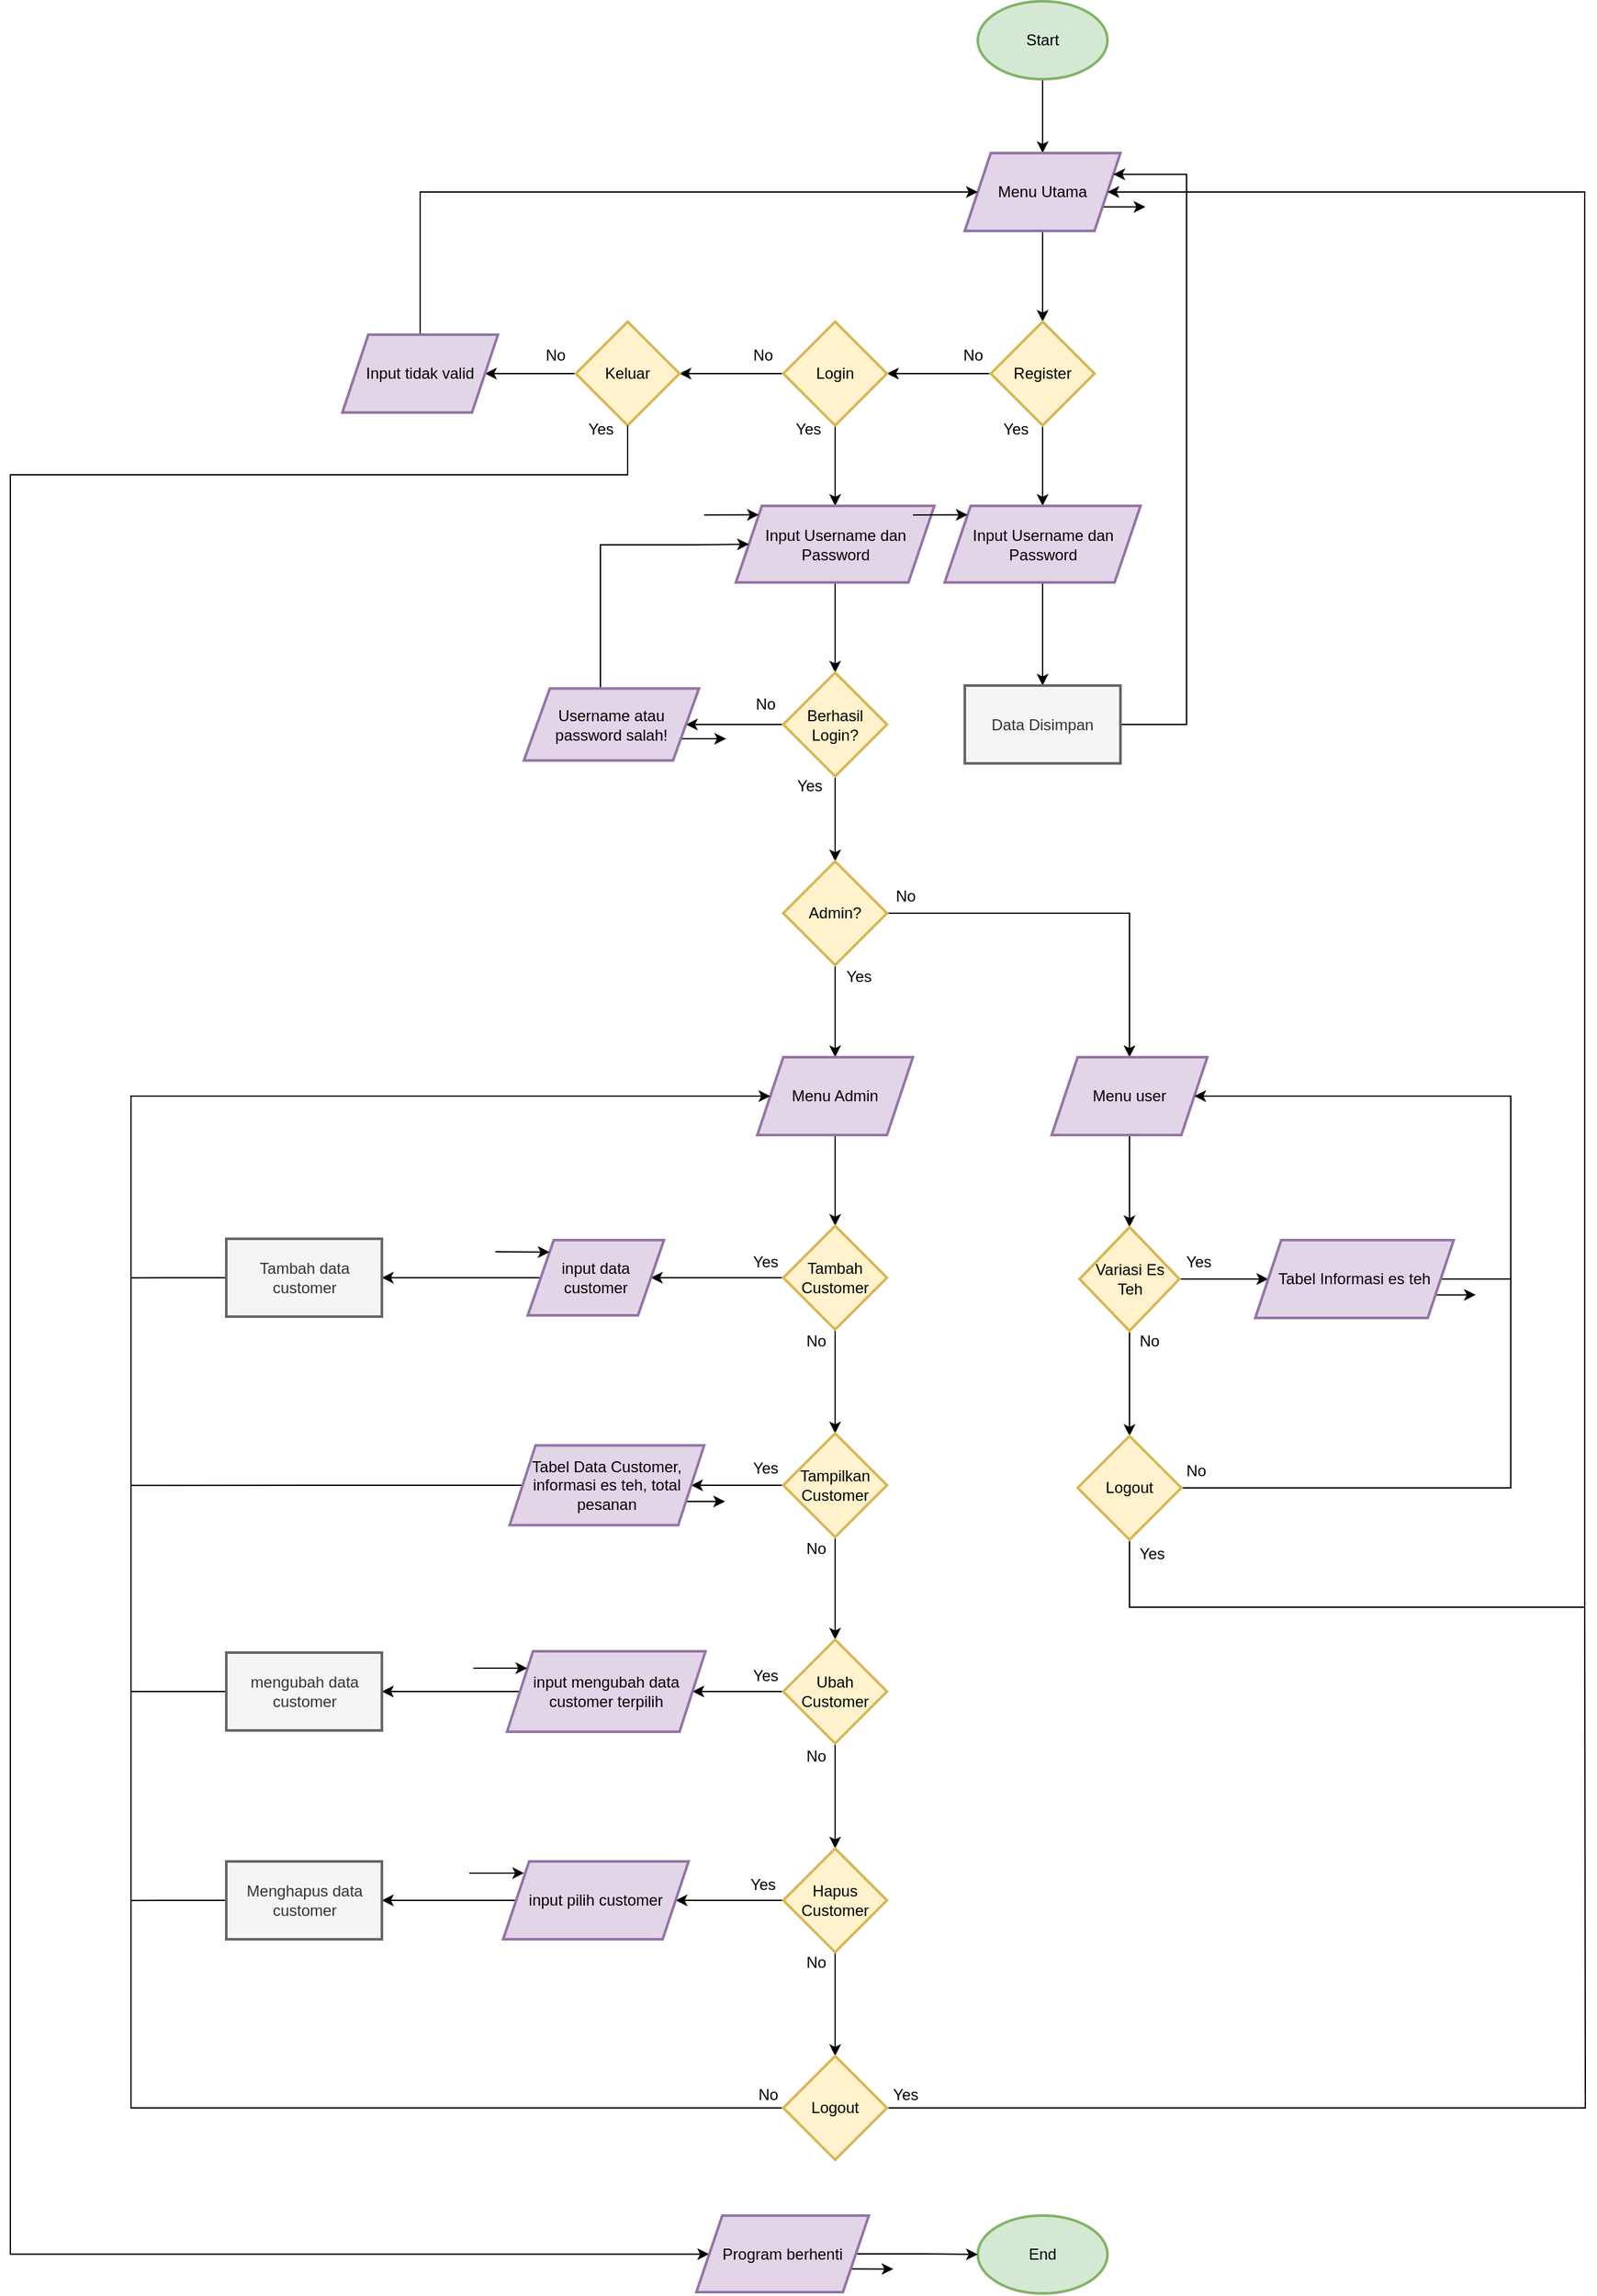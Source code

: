 <mxfile version="24.8.0">
  <diagram name="Page-1" id="psaYRLWhJM1OXI5JUv1E">
    <mxGraphModel dx="2680" dy="2569" grid="0" gridSize="10" guides="1" tooltips="1" connect="1" arrows="1" fold="1" page="0" pageScale="1" pageWidth="1100" pageHeight="850" math="0" shadow="0">
      <root>
        <mxCell id="0" />
        <mxCell id="1" parent="0" />
        <mxCell id="mkvjJBD6ZaT9gyc5c3pc-6" value="" style="edgeStyle=orthogonalEdgeStyle;rounded=0;orthogonalLoop=1;jettySize=auto;html=1;" parent="1" source="mkvjJBD6ZaT9gyc5c3pc-4" target="mkvjJBD6ZaT9gyc5c3pc-5" edge="1">
          <mxGeometry relative="1" as="geometry" />
        </mxCell>
        <mxCell id="mkvjJBD6ZaT9gyc5c3pc-4" value="Start" style="strokeWidth=2;html=1;shape=mxgraph.flowchart.start_1;whiteSpace=wrap;fillColor=#d5e8d4;strokeColor=#82b366;" parent="1" vertex="1">
          <mxGeometry x="-330" y="-1868" width="100" height="60" as="geometry" />
        </mxCell>
        <mxCell id="mkvjJBD6ZaT9gyc5c3pc-8" value="" style="edgeStyle=orthogonalEdgeStyle;rounded=0;orthogonalLoop=1;jettySize=auto;html=1;" parent="1" source="mkvjJBD6ZaT9gyc5c3pc-5" target="mkvjJBD6ZaT9gyc5c3pc-7" edge="1">
          <mxGeometry relative="1" as="geometry" />
        </mxCell>
        <mxCell id="mkvjJBD6ZaT9gyc5c3pc-106" style="edgeStyle=orthogonalEdgeStyle;rounded=0;orthogonalLoop=1;jettySize=auto;html=1;exitX=1;exitY=0.75;exitDx=0;exitDy=0;" parent="1" source="mkvjJBD6ZaT9gyc5c3pc-5" edge="1">
          <mxGeometry relative="1" as="geometry">
            <mxPoint x="-200.652" y="-1709.348" as="targetPoint" />
          </mxGeometry>
        </mxCell>
        <mxCell id="mkvjJBD6ZaT9gyc5c3pc-5" value="Menu Utama" style="shape=parallelogram;perimeter=parallelogramPerimeter;whiteSpace=wrap;html=1;fixedSize=1;strokeWidth=2;fillColor=#e1d5e7;strokeColor=#9673a6;" parent="1" vertex="1">
          <mxGeometry x="-340" y="-1751" width="120" height="60" as="geometry" />
        </mxCell>
        <mxCell id="mkvjJBD6ZaT9gyc5c3pc-10" value="" style="edgeStyle=orthogonalEdgeStyle;rounded=0;orthogonalLoop=1;jettySize=auto;html=1;" parent="1" source="mkvjJBD6ZaT9gyc5c3pc-7" target="mkvjJBD6ZaT9gyc5c3pc-9" edge="1">
          <mxGeometry relative="1" as="geometry" />
        </mxCell>
        <mxCell id="mkvjJBD6ZaT9gyc5c3pc-14" value="" style="edgeStyle=orthogonalEdgeStyle;rounded=0;orthogonalLoop=1;jettySize=auto;html=1;" parent="1" source="mkvjJBD6ZaT9gyc5c3pc-7" target="mkvjJBD6ZaT9gyc5c3pc-13" edge="1">
          <mxGeometry relative="1" as="geometry" />
        </mxCell>
        <mxCell id="mkvjJBD6ZaT9gyc5c3pc-7" value="Register" style="rhombus;whiteSpace=wrap;html=1;strokeWidth=2;fillColor=#fff2cc;strokeColor=#d6b656;" parent="1" vertex="1">
          <mxGeometry x="-320" y="-1621" width="80" height="80" as="geometry" />
        </mxCell>
        <mxCell id="mkvjJBD6ZaT9gyc5c3pc-12" value="" style="edgeStyle=orthogonalEdgeStyle;rounded=0;orthogonalLoop=1;jettySize=auto;html=1;" parent="1" source="mkvjJBD6ZaT9gyc5c3pc-9" target="mkvjJBD6ZaT9gyc5c3pc-11" edge="1">
          <mxGeometry relative="1" as="geometry" />
        </mxCell>
        <mxCell id="mkvjJBD6ZaT9gyc5c3pc-18" value="" style="edgeStyle=orthogonalEdgeStyle;rounded=0;orthogonalLoop=1;jettySize=auto;html=1;" parent="1" source="mkvjJBD6ZaT9gyc5c3pc-9" target="mkvjJBD6ZaT9gyc5c3pc-17" edge="1">
          <mxGeometry relative="1" as="geometry" />
        </mxCell>
        <mxCell id="mkvjJBD6ZaT9gyc5c3pc-9" value="Login" style="rhombus;whiteSpace=wrap;html=1;strokeWidth=2;fillColor=#fff2cc;strokeColor=#d6b656;" parent="1" vertex="1">
          <mxGeometry x="-480" y="-1621" width="80" height="80" as="geometry" />
        </mxCell>
        <mxCell id="mkvjJBD6ZaT9gyc5c3pc-88" value="" style="edgeStyle=orthogonalEdgeStyle;rounded=0;orthogonalLoop=1;jettySize=auto;html=1;" parent="1" source="mkvjJBD6ZaT9gyc5c3pc-11" target="mkvjJBD6ZaT9gyc5c3pc-87" edge="1">
          <mxGeometry relative="1" as="geometry" />
        </mxCell>
        <mxCell id="mkvjJBD6ZaT9gyc5c3pc-11" value="Keluar" style="rhombus;whiteSpace=wrap;html=1;strokeWidth=2;fillColor=#fff2cc;strokeColor=#d6b656;" parent="1" vertex="1">
          <mxGeometry x="-640" y="-1621" width="80" height="80" as="geometry" />
        </mxCell>
        <mxCell id="mkvjJBD6ZaT9gyc5c3pc-16" value="" style="edgeStyle=orthogonalEdgeStyle;rounded=0;orthogonalLoop=1;jettySize=auto;html=1;" parent="1" source="mkvjJBD6ZaT9gyc5c3pc-13" target="mkvjJBD6ZaT9gyc5c3pc-15" edge="1">
          <mxGeometry relative="1" as="geometry" />
        </mxCell>
        <mxCell id="mkvjJBD6ZaT9gyc5c3pc-13" value="Input Username dan Password" style="shape=parallelogram;perimeter=parallelogramPerimeter;whiteSpace=wrap;html=1;fixedSize=1;strokeWidth=2;fillColor=#e1d5e7;strokeColor=#9673a6;" parent="1" vertex="1">
          <mxGeometry x="-355.5" y="-1479" width="151" height="59" as="geometry" />
        </mxCell>
        <mxCell id="mkvjJBD6ZaT9gyc5c3pc-142" style="edgeStyle=orthogonalEdgeStyle;rounded=0;orthogonalLoop=1;jettySize=auto;html=1;exitX=1;exitY=0.5;exitDx=0;exitDy=0;entryX=1;entryY=0.25;entryDx=0;entryDy=0;" parent="1" source="mkvjJBD6ZaT9gyc5c3pc-15" target="mkvjJBD6ZaT9gyc5c3pc-5" edge="1">
          <mxGeometry relative="1" as="geometry">
            <Array as="points">
              <mxPoint x="-169" y="-1310" />
              <mxPoint x="-169" y="-1735" />
            </Array>
          </mxGeometry>
        </mxCell>
        <mxCell id="mkvjJBD6ZaT9gyc5c3pc-15" value="Data Disimpan" style="whiteSpace=wrap;html=1;strokeWidth=2;fillColor=#f5f5f5;fontColor=#333333;strokeColor=#666666;" parent="1" vertex="1">
          <mxGeometry x="-340" y="-1340.5" width="120" height="60" as="geometry" />
        </mxCell>
        <mxCell id="mkvjJBD6ZaT9gyc5c3pc-22" value="" style="edgeStyle=orthogonalEdgeStyle;rounded=0;orthogonalLoop=1;jettySize=auto;html=1;" parent="1" source="mkvjJBD6ZaT9gyc5c3pc-17" target="mkvjJBD6ZaT9gyc5c3pc-21" edge="1">
          <mxGeometry relative="1" as="geometry" />
        </mxCell>
        <mxCell id="mkvjJBD6ZaT9gyc5c3pc-17" value="Input Username dan Password" style="shape=parallelogram;perimeter=parallelogramPerimeter;whiteSpace=wrap;html=1;fixedSize=1;strokeWidth=2;fillColor=#e1d5e7;strokeColor=#9673a6;" parent="1" vertex="1">
          <mxGeometry x="-516.5" y="-1479" width="153" height="59" as="geometry" />
        </mxCell>
        <mxCell id="mkvjJBD6ZaT9gyc5c3pc-24" value="" style="edgeStyle=orthogonalEdgeStyle;rounded=0;orthogonalLoop=1;jettySize=auto;html=1;" parent="1" source="mkvjJBD6ZaT9gyc5c3pc-21" target="mkvjJBD6ZaT9gyc5c3pc-23" edge="1">
          <mxGeometry relative="1" as="geometry" />
        </mxCell>
        <mxCell id="mkvjJBD6ZaT9gyc5c3pc-26" value="" style="edgeStyle=orthogonalEdgeStyle;rounded=0;orthogonalLoop=1;jettySize=auto;html=1;" parent="1" source="mkvjJBD6ZaT9gyc5c3pc-21" target="mkvjJBD6ZaT9gyc5c3pc-25" edge="1">
          <mxGeometry relative="1" as="geometry" />
        </mxCell>
        <mxCell id="mkvjJBD6ZaT9gyc5c3pc-21" value="Berhasil Login?" style="rhombus;whiteSpace=wrap;html=1;strokeWidth=2;fillColor=#fff2cc;strokeColor=#d6b656;" parent="1" vertex="1">
          <mxGeometry x="-480" y="-1350.5" width="80" height="80" as="geometry" />
        </mxCell>
        <mxCell id="mkvjJBD6ZaT9gyc5c3pc-31" value="" style="edgeStyle=orthogonalEdgeStyle;rounded=0;orthogonalLoop=1;jettySize=auto;html=1;" parent="1" source="mkvjJBD6ZaT9gyc5c3pc-23" target="mkvjJBD6ZaT9gyc5c3pc-30" edge="1">
          <mxGeometry relative="1" as="geometry" />
        </mxCell>
        <mxCell id="mkvjJBD6ZaT9gyc5c3pc-33" value="" style="edgeStyle=orthogonalEdgeStyle;rounded=0;orthogonalLoop=1;jettySize=auto;html=1;" parent="1" source="mkvjJBD6ZaT9gyc5c3pc-23" target="mkvjJBD6ZaT9gyc5c3pc-32" edge="1">
          <mxGeometry relative="1" as="geometry" />
        </mxCell>
        <mxCell id="mkvjJBD6ZaT9gyc5c3pc-23" value="Admin?" style="rhombus;whiteSpace=wrap;html=1;strokeWidth=2;fillColor=#fff2cc;strokeColor=#d6b656;" parent="1" vertex="1">
          <mxGeometry x="-480" y="-1205" width="80" height="80" as="geometry" />
        </mxCell>
        <mxCell id="mkvjJBD6ZaT9gyc5c3pc-29" style="edgeStyle=orthogonalEdgeStyle;rounded=0;orthogonalLoop=1;jettySize=auto;html=1;exitX=0.5;exitY=0;exitDx=0;exitDy=0;entryX=0;entryY=0.5;entryDx=0;entryDy=0;" parent="1" target="mkvjJBD6ZaT9gyc5c3pc-17" edge="1">
          <mxGeometry relative="1" as="geometry">
            <mxPoint x="-551.5" y="-1453" as="targetPoint" />
            <mxPoint x="-621" y="-1338.25" as="sourcePoint" />
            <Array as="points">
              <mxPoint x="-621" y="-1449" />
              <mxPoint x="-550" y="-1449" />
            </Array>
          </mxGeometry>
        </mxCell>
        <mxCell id="mkvjJBD6ZaT9gyc5c3pc-107" style="edgeStyle=orthogonalEdgeStyle;rounded=0;orthogonalLoop=1;jettySize=auto;html=1;exitX=1;exitY=0.75;exitDx=0;exitDy=0;" parent="1" source="mkvjJBD6ZaT9gyc5c3pc-25" edge="1">
          <mxGeometry relative="1" as="geometry">
            <mxPoint x="-524.13" y="-1299.783" as="targetPoint" />
          </mxGeometry>
        </mxCell>
        <mxCell id="mkvjJBD6ZaT9gyc5c3pc-25" value="Username atau password salah!" style="shape=parallelogram;perimeter=parallelogramPerimeter;whiteSpace=wrap;html=1;fixedSize=1;strokeWidth=2;fillColor=#e1d5e7;strokeColor=#9673a6;" parent="1" vertex="1">
          <mxGeometry x="-680" y="-1338.25" width="135" height="55.5" as="geometry" />
        </mxCell>
        <mxCell id="mkvjJBD6ZaT9gyc5c3pc-35" value="" style="edgeStyle=orthogonalEdgeStyle;rounded=0;orthogonalLoop=1;jettySize=auto;html=1;" parent="1" source="mkvjJBD6ZaT9gyc5c3pc-30" target="mkvjJBD6ZaT9gyc5c3pc-34" edge="1">
          <mxGeometry relative="1" as="geometry" />
        </mxCell>
        <mxCell id="mkvjJBD6ZaT9gyc5c3pc-30" value="Menu Admin" style="shape=parallelogram;perimeter=parallelogramPerimeter;whiteSpace=wrap;html=1;fixedSize=1;strokeWidth=2;fillColor=#e1d5e7;strokeColor=#9673a6;" parent="1" vertex="1">
          <mxGeometry x="-500" y="-1054" width="120" height="60" as="geometry" />
        </mxCell>
        <mxCell id="mkvjJBD6ZaT9gyc5c3pc-73" value="" style="edgeStyle=orthogonalEdgeStyle;rounded=0;orthogonalLoop=1;jettySize=auto;html=1;" parent="1" source="mkvjJBD6ZaT9gyc5c3pc-32" target="mkvjJBD6ZaT9gyc5c3pc-72" edge="1">
          <mxGeometry relative="1" as="geometry" />
        </mxCell>
        <mxCell id="mkvjJBD6ZaT9gyc5c3pc-32" value="Menu user" style="shape=parallelogram;perimeter=parallelogramPerimeter;whiteSpace=wrap;html=1;fixedSize=1;strokeWidth=2;fillColor=#e1d5e7;strokeColor=#9673a6;" parent="1" vertex="1">
          <mxGeometry x="-273" y="-1054" width="120" height="60" as="geometry" />
        </mxCell>
        <mxCell id="mkvjJBD6ZaT9gyc5c3pc-37" value="" style="edgeStyle=orthogonalEdgeStyle;rounded=0;orthogonalLoop=1;jettySize=auto;html=1;" parent="1" source="mkvjJBD6ZaT9gyc5c3pc-34" target="mkvjJBD6ZaT9gyc5c3pc-36" edge="1">
          <mxGeometry relative="1" as="geometry" />
        </mxCell>
        <mxCell id="mkvjJBD6ZaT9gyc5c3pc-45" value="" style="edgeStyle=orthogonalEdgeStyle;rounded=0;orthogonalLoop=1;jettySize=auto;html=1;" parent="1" source="mkvjJBD6ZaT9gyc5c3pc-34" target="mkvjJBD6ZaT9gyc5c3pc-44" edge="1">
          <mxGeometry relative="1" as="geometry" />
        </mxCell>
        <mxCell id="mkvjJBD6ZaT9gyc5c3pc-34" value="Tambah Customer" style="rhombus;whiteSpace=wrap;html=1;strokeWidth=2;fillColor=#fff2cc;strokeColor=#d6b656;" parent="1" vertex="1">
          <mxGeometry x="-480" y="-924" width="80" height="80" as="geometry" />
        </mxCell>
        <mxCell id="mkvjJBD6ZaT9gyc5c3pc-39" value="" style="edgeStyle=orthogonalEdgeStyle;rounded=0;orthogonalLoop=1;jettySize=auto;html=1;" parent="1" source="mkvjJBD6ZaT9gyc5c3pc-36" target="mkvjJBD6ZaT9gyc5c3pc-38" edge="1">
          <mxGeometry relative="1" as="geometry" />
        </mxCell>
        <mxCell id="mkvjJBD6ZaT9gyc5c3pc-49" value="" style="edgeStyle=orthogonalEdgeStyle;rounded=0;orthogonalLoop=1;jettySize=auto;html=1;" parent="1" source="mkvjJBD6ZaT9gyc5c3pc-36" target="mkvjJBD6ZaT9gyc5c3pc-48" edge="1">
          <mxGeometry relative="1" as="geometry" />
        </mxCell>
        <mxCell id="mkvjJBD6ZaT9gyc5c3pc-36" value="Tampilkan Customer" style="rhombus;whiteSpace=wrap;html=1;strokeWidth=2;fillColor=#fff2cc;strokeColor=#d6b656;" parent="1" vertex="1">
          <mxGeometry x="-480" y="-764" width="80" height="80" as="geometry" />
        </mxCell>
        <mxCell id="mkvjJBD6ZaT9gyc5c3pc-41" value="" style="edgeStyle=orthogonalEdgeStyle;rounded=0;orthogonalLoop=1;jettySize=auto;html=1;" parent="1" source="mkvjJBD6ZaT9gyc5c3pc-38" target="mkvjJBD6ZaT9gyc5c3pc-40" edge="1">
          <mxGeometry relative="1" as="geometry" />
        </mxCell>
        <mxCell id="mkvjJBD6ZaT9gyc5c3pc-59" value="" style="edgeStyle=orthogonalEdgeStyle;rounded=0;orthogonalLoop=1;jettySize=auto;html=1;" parent="1" source="mkvjJBD6ZaT9gyc5c3pc-38" target="mkvjJBD6ZaT9gyc5c3pc-58" edge="1">
          <mxGeometry relative="1" as="geometry" />
        </mxCell>
        <mxCell id="mkvjJBD6ZaT9gyc5c3pc-38" value="Ubah Customer" style="rhombus;whiteSpace=wrap;html=1;strokeWidth=2;fillColor=#fff2cc;strokeColor=#d6b656;" parent="1" vertex="1">
          <mxGeometry x="-480" y="-605" width="80" height="80" as="geometry" />
        </mxCell>
        <mxCell id="mkvjJBD6ZaT9gyc5c3pc-43" value="" style="edgeStyle=orthogonalEdgeStyle;rounded=0;orthogonalLoop=1;jettySize=auto;html=1;" parent="1" source="mkvjJBD6ZaT9gyc5c3pc-40" target="mkvjJBD6ZaT9gyc5c3pc-42" edge="1">
          <mxGeometry relative="1" as="geometry" />
        </mxCell>
        <mxCell id="mkvjJBD6ZaT9gyc5c3pc-63" value="" style="edgeStyle=orthogonalEdgeStyle;rounded=0;orthogonalLoop=1;jettySize=auto;html=1;" parent="1" source="mkvjJBD6ZaT9gyc5c3pc-40" target="mkvjJBD6ZaT9gyc5c3pc-62" edge="1">
          <mxGeometry relative="1" as="geometry" />
        </mxCell>
        <mxCell id="mkvjJBD6ZaT9gyc5c3pc-40" value="Hapus Customer" style="rhombus;whiteSpace=wrap;html=1;strokeWidth=2;fillColor=#fff2cc;strokeColor=#d6b656;" parent="1" vertex="1">
          <mxGeometry x="-480" y="-444" width="80" height="80" as="geometry" />
        </mxCell>
        <mxCell id="mkvjJBD6ZaT9gyc5c3pc-66" style="edgeStyle=orthogonalEdgeStyle;rounded=0;orthogonalLoop=1;jettySize=auto;html=1;exitX=0;exitY=0.5;exitDx=0;exitDy=0;" parent="1" source="mkvjJBD6ZaT9gyc5c3pc-42" target="mkvjJBD6ZaT9gyc5c3pc-30" edge="1">
          <mxGeometry relative="1" as="geometry">
            <mxPoint x="-982.714" y="-1016.714" as="targetPoint" />
            <Array as="points">
              <mxPoint x="-983" y="-244" />
              <mxPoint x="-983" y="-1024" />
            </Array>
          </mxGeometry>
        </mxCell>
        <mxCell id="mkvjJBD6ZaT9gyc5c3pc-86" style="edgeStyle=orthogonalEdgeStyle;rounded=0;orthogonalLoop=1;jettySize=auto;html=1;exitX=1;exitY=0.5;exitDx=0;exitDy=0;endArrow=none;endFill=0;" parent="1" source="mkvjJBD6ZaT9gyc5c3pc-42" edge="1">
          <mxGeometry relative="1" as="geometry">
            <mxPoint x="138" y="-646" as="targetPoint" />
          </mxGeometry>
        </mxCell>
        <mxCell id="mkvjJBD6ZaT9gyc5c3pc-42" value="Logout" style="rhombus;whiteSpace=wrap;html=1;strokeWidth=2;fillColor=#fff2cc;strokeColor=#d6b656;" parent="1" vertex="1">
          <mxGeometry x="-480" y="-284" width="80" height="80" as="geometry" />
        </mxCell>
        <mxCell id="mkvjJBD6ZaT9gyc5c3pc-47" value="" style="edgeStyle=orthogonalEdgeStyle;rounded=0;orthogonalLoop=1;jettySize=auto;html=1;" parent="1" source="mkvjJBD6ZaT9gyc5c3pc-44" target="mkvjJBD6ZaT9gyc5c3pc-46" edge="1">
          <mxGeometry relative="1" as="geometry" />
        </mxCell>
        <mxCell id="mkvjJBD6ZaT9gyc5c3pc-44" value="input data customer" style="shape=parallelogram;perimeter=parallelogramPerimeter;whiteSpace=wrap;html=1;fixedSize=1;strokeWidth=2;fillColor=#e1d5e7;strokeColor=#9673a6;" parent="1" vertex="1">
          <mxGeometry x="-677" y="-913" width="105" height="58" as="geometry" />
        </mxCell>
        <mxCell id="mkvjJBD6ZaT9gyc5c3pc-67" style="edgeStyle=orthogonalEdgeStyle;rounded=0;orthogonalLoop=1;jettySize=auto;html=1;exitX=0;exitY=0.5;exitDx=0;exitDy=0;endArrow=none;endFill=0;" parent="1" source="mkvjJBD6ZaT9gyc5c3pc-46" edge="1">
          <mxGeometry relative="1" as="geometry">
            <mxPoint x="-983" y="-883.857" as="targetPoint" />
          </mxGeometry>
        </mxCell>
        <mxCell id="mkvjJBD6ZaT9gyc5c3pc-46" value="Tambah data customer" style="whiteSpace=wrap;html=1;strokeWidth=2;fillColor=#f5f5f5;fontColor=#333333;strokeColor=#666666;" parent="1" vertex="1">
          <mxGeometry x="-909.5" y="-914" width="120" height="60" as="geometry" />
        </mxCell>
        <mxCell id="mkvjJBD6ZaT9gyc5c3pc-57" style="edgeStyle=orthogonalEdgeStyle;rounded=0;orthogonalLoop=1;jettySize=auto;html=1;exitX=1;exitY=0.75;exitDx=0;exitDy=0;" parent="1" source="mkvjJBD6ZaT9gyc5c3pc-48" edge="1">
          <mxGeometry relative="1" as="geometry">
            <mxPoint x="-524.931" y="-711.621" as="targetPoint" />
          </mxGeometry>
        </mxCell>
        <mxCell id="mkvjJBD6ZaT9gyc5c3pc-68" style="edgeStyle=orthogonalEdgeStyle;rounded=0;orthogonalLoop=1;jettySize=auto;html=1;exitX=0;exitY=0.5;exitDx=0;exitDy=0;endArrow=none;endFill=0;" parent="1" source="mkvjJBD6ZaT9gyc5c3pc-48" edge="1">
          <mxGeometry relative="1" as="geometry">
            <mxPoint x="-983" y="-723.857" as="targetPoint" />
          </mxGeometry>
        </mxCell>
        <mxCell id="mkvjJBD6ZaT9gyc5c3pc-48" value="Tabel Data Customer, informasi es teh, total pesanan" style="shape=parallelogram;perimeter=parallelogramPerimeter;whiteSpace=wrap;html=1;fixedSize=1;strokeWidth=2;fillColor=#e1d5e7;strokeColor=#9673a6;" parent="1" vertex="1">
          <mxGeometry x="-691" y="-754.75" width="150" height="61.5" as="geometry" />
        </mxCell>
        <mxCell id="mkvjJBD6ZaT9gyc5c3pc-61" value="" style="edgeStyle=orthogonalEdgeStyle;rounded=0;orthogonalLoop=1;jettySize=auto;html=1;" parent="1" source="mkvjJBD6ZaT9gyc5c3pc-58" target="mkvjJBD6ZaT9gyc5c3pc-60" edge="1">
          <mxGeometry relative="1" as="geometry" />
        </mxCell>
        <mxCell id="mkvjJBD6ZaT9gyc5c3pc-58" value="input mengubah data customer terpilih" style="shape=parallelogram;perimeter=parallelogramPerimeter;whiteSpace=wrap;html=1;fixedSize=1;strokeWidth=2;fillColor=#e1d5e7;strokeColor=#9673a6;" parent="1" vertex="1">
          <mxGeometry x="-693" y="-596" width="153" height="62" as="geometry" />
        </mxCell>
        <mxCell id="mkvjJBD6ZaT9gyc5c3pc-69" style="edgeStyle=orthogonalEdgeStyle;rounded=0;orthogonalLoop=1;jettySize=auto;html=1;exitX=0;exitY=0.5;exitDx=0;exitDy=0;endArrow=none;endFill=0;" parent="1" source="mkvjJBD6ZaT9gyc5c3pc-60" edge="1">
          <mxGeometry relative="1" as="geometry">
            <mxPoint x="-983" y="-565" as="targetPoint" />
          </mxGeometry>
        </mxCell>
        <mxCell id="mkvjJBD6ZaT9gyc5c3pc-60" value="mengubah data customer" style="whiteSpace=wrap;html=1;strokeWidth=2;fillColor=#f5f5f5;fontColor=#333333;strokeColor=#666666;" parent="1" vertex="1">
          <mxGeometry x="-909.5" y="-595" width="120" height="60" as="geometry" />
        </mxCell>
        <mxCell id="mkvjJBD6ZaT9gyc5c3pc-65" value="" style="edgeStyle=orthogonalEdgeStyle;rounded=0;orthogonalLoop=1;jettySize=auto;html=1;" parent="1" source="mkvjJBD6ZaT9gyc5c3pc-62" target="mkvjJBD6ZaT9gyc5c3pc-64" edge="1">
          <mxGeometry relative="1" as="geometry" />
        </mxCell>
        <mxCell id="mkvjJBD6ZaT9gyc5c3pc-62" value="input pilih customer" style="shape=parallelogram;perimeter=parallelogramPerimeter;whiteSpace=wrap;html=1;fixedSize=1;strokeWidth=2;fillColor=#e1d5e7;strokeColor=#9673a6;" parent="1" vertex="1">
          <mxGeometry x="-696" y="-434" width="143" height="60" as="geometry" />
        </mxCell>
        <mxCell id="mkvjJBD6ZaT9gyc5c3pc-70" style="edgeStyle=orthogonalEdgeStyle;rounded=0;orthogonalLoop=1;jettySize=auto;html=1;exitX=0;exitY=0.5;exitDx=0;exitDy=0;endArrow=none;endFill=0;" parent="1" source="mkvjJBD6ZaT9gyc5c3pc-64" edge="1">
          <mxGeometry relative="1" as="geometry">
            <mxPoint x="-983.571" y="-403.857" as="targetPoint" />
          </mxGeometry>
        </mxCell>
        <mxCell id="mkvjJBD6ZaT9gyc5c3pc-64" value="Menghapus data customer" style="whiteSpace=wrap;html=1;strokeWidth=2;fillColor=#f5f5f5;fontColor=#333333;strokeColor=#666666;" parent="1" vertex="1">
          <mxGeometry x="-909.5" y="-434" width="120" height="60" as="geometry" />
        </mxCell>
        <mxCell id="mkvjJBD6ZaT9gyc5c3pc-75" value="" style="edgeStyle=orthogonalEdgeStyle;rounded=0;orthogonalLoop=1;jettySize=auto;html=1;entryX=0.5;entryY=0;entryDx=0;entryDy=0;" parent="1" source="mkvjJBD6ZaT9gyc5c3pc-72" target="mkvjJBD6ZaT9gyc5c3pc-76" edge="1">
          <mxGeometry relative="1" as="geometry">
            <mxPoint x="-213" y="-764.0" as="targetPoint" />
          </mxGeometry>
        </mxCell>
        <mxCell id="mkvjJBD6ZaT9gyc5c3pc-83" value="" style="edgeStyle=orthogonalEdgeStyle;rounded=0;orthogonalLoop=1;jettySize=auto;html=1;" parent="1" source="mkvjJBD6ZaT9gyc5c3pc-72" target="mkvjJBD6ZaT9gyc5c3pc-82" edge="1">
          <mxGeometry relative="1" as="geometry" />
        </mxCell>
        <mxCell id="mkvjJBD6ZaT9gyc5c3pc-72" value="Variasi Es Teh" style="rhombus;whiteSpace=wrap;html=1;strokeWidth=2;fillColor=#fff2cc;strokeColor=#d6b656;" parent="1" vertex="1">
          <mxGeometry x="-251.5" y="-923" width="77" height="80" as="geometry" />
        </mxCell>
        <mxCell id="mkvjJBD6ZaT9gyc5c3pc-84" style="edgeStyle=orthogonalEdgeStyle;rounded=0;orthogonalLoop=1;jettySize=auto;html=1;exitX=1;exitY=0.5;exitDx=0;exitDy=0;entryX=1;entryY=0.5;entryDx=0;entryDy=0;" parent="1" source="mkvjJBD6ZaT9gyc5c3pc-76" target="mkvjJBD6ZaT9gyc5c3pc-32" edge="1">
          <mxGeometry relative="1" as="geometry">
            <mxPoint x="97" y="-1037" as="targetPoint" />
            <Array as="points">
              <mxPoint x="81" y="-722" />
              <mxPoint x="81" y="-1024" />
            </Array>
          </mxGeometry>
        </mxCell>
        <mxCell id="mkvjJBD6ZaT9gyc5c3pc-85" style="edgeStyle=orthogonalEdgeStyle;rounded=0;orthogonalLoop=1;jettySize=auto;html=1;exitX=0.5;exitY=1;exitDx=0;exitDy=0;entryX=1;entryY=0.5;entryDx=0;entryDy=0;" parent="1" source="mkvjJBD6ZaT9gyc5c3pc-76" target="mkvjJBD6ZaT9gyc5c3pc-5" edge="1">
          <mxGeometry relative="1" as="geometry">
            <Array as="points">
              <mxPoint x="-213" y="-630" />
              <mxPoint x="138" y="-630" />
              <mxPoint x="138" y="-1721" />
            </Array>
          </mxGeometry>
        </mxCell>
        <mxCell id="mkvjJBD6ZaT9gyc5c3pc-76" value="Logout" style="rhombus;whiteSpace=wrap;html=1;strokeWidth=2;fillColor=#fff2cc;strokeColor=#d6b656;" parent="1" vertex="1">
          <mxGeometry x="-253" y="-762" width="80" height="80" as="geometry" />
        </mxCell>
        <mxCell id="mkvjJBD6ZaT9gyc5c3pc-108" style="edgeStyle=orthogonalEdgeStyle;rounded=0;orthogonalLoop=1;jettySize=auto;html=1;exitX=1;exitY=0.75;exitDx=0;exitDy=0;" parent="1" source="mkvjJBD6ZaT9gyc5c3pc-82" edge="1">
          <mxGeometry relative="1" as="geometry">
            <mxPoint x="54" y="-870.25" as="targetPoint" />
          </mxGeometry>
        </mxCell>
        <mxCell id="mkvjJBD6ZaT9gyc5c3pc-144" style="edgeStyle=orthogonalEdgeStyle;rounded=0;orthogonalLoop=1;jettySize=auto;html=1;exitX=1;exitY=0.5;exitDx=0;exitDy=0;endArrow=none;endFill=0;" parent="1" source="mkvjJBD6ZaT9gyc5c3pc-82" edge="1">
          <mxGeometry relative="1" as="geometry">
            <mxPoint x="81.4" y="-882.96" as="targetPoint" />
          </mxGeometry>
        </mxCell>
        <mxCell id="mkvjJBD6ZaT9gyc5c3pc-82" value="Tabel Informasi es teh" style="shape=parallelogram;perimeter=parallelogramPerimeter;whiteSpace=wrap;html=1;fixedSize=1;strokeWidth=2;fillColor=#e1d5e7;strokeColor=#9673a6;" parent="1" vertex="1">
          <mxGeometry x="-116" y="-913" width="153" height="60" as="geometry" />
        </mxCell>
        <mxCell id="mkvjJBD6ZaT9gyc5c3pc-89" style="edgeStyle=orthogonalEdgeStyle;rounded=0;orthogonalLoop=1;jettySize=auto;html=1;exitX=0.5;exitY=0;exitDx=0;exitDy=0;entryX=0;entryY=0.5;entryDx=0;entryDy=0;" parent="1" source="mkvjJBD6ZaT9gyc5c3pc-87" target="mkvjJBD6ZaT9gyc5c3pc-5" edge="1">
          <mxGeometry relative="1" as="geometry">
            <Array as="points">
              <mxPoint x="-760" y="-1721" />
            </Array>
          </mxGeometry>
        </mxCell>
        <mxCell id="mkvjJBD6ZaT9gyc5c3pc-87" value="Input tidak valid" style="shape=parallelogram;perimeter=parallelogramPerimeter;whiteSpace=wrap;html=1;fixedSize=1;strokeWidth=2;fillColor=#e1d5e7;strokeColor=#9673a6;" parent="1" vertex="1">
          <mxGeometry x="-820" y="-1611" width="120" height="60" as="geometry" />
        </mxCell>
        <mxCell id="mkvjJBD6ZaT9gyc5c3pc-92" value="End" style="strokeWidth=2;html=1;shape=mxgraph.flowchart.start_1;whiteSpace=wrap;fillColor=#d5e8d4;strokeColor=#82b366;" parent="1" vertex="1">
          <mxGeometry x="-330" y="-161" width="100" height="60" as="geometry" />
        </mxCell>
        <mxCell id="mkvjJBD6ZaT9gyc5c3pc-96" value="" style="edgeStyle=orthogonalEdgeStyle;rounded=0;orthogonalLoop=1;jettySize=auto;html=1;exitX=0.5;exitY=1;exitDx=0;exitDy=0;entryX=0.074;entryY=0.504;entryDx=0;entryDy=0;entryPerimeter=0;" parent="1" source="mkvjJBD6ZaT9gyc5c3pc-11" target="mkvjJBD6ZaT9gyc5c3pc-97" edge="1">
          <mxGeometry relative="1" as="geometry">
            <mxPoint x="-330" y="-127" as="targetPoint" />
            <mxPoint x="-600" y="-1541" as="sourcePoint" />
            <Array as="points">
              <mxPoint x="-600" y="-1503" />
              <mxPoint x="-1076" y="-1503" />
              <mxPoint x="-1076" y="-131" />
            </Array>
          </mxGeometry>
        </mxCell>
        <mxCell id="mkvjJBD6ZaT9gyc5c3pc-99" style="edgeStyle=orthogonalEdgeStyle;rounded=0;orthogonalLoop=1;jettySize=auto;html=1;exitX=1;exitY=0.5;exitDx=0;exitDy=0;" parent="1" source="mkvjJBD6ZaT9gyc5c3pc-97" target="mkvjJBD6ZaT9gyc5c3pc-92" edge="1">
          <mxGeometry relative="1" as="geometry" />
        </mxCell>
        <mxCell id="mkvjJBD6ZaT9gyc5c3pc-110" style="edgeStyle=orthogonalEdgeStyle;rounded=0;orthogonalLoop=1;jettySize=auto;html=1;exitX=1;exitY=0.75;exitDx=0;exitDy=0;" parent="1" source="mkvjJBD6ZaT9gyc5c3pc-97" edge="1">
          <mxGeometry relative="1" as="geometry">
            <mxPoint x="-395.097" y="-119.677" as="targetPoint" />
          </mxGeometry>
        </mxCell>
        <mxCell id="mkvjJBD6ZaT9gyc5c3pc-97" value="Program berhenti" style="shape=parallelogram;perimeter=parallelogramPerimeter;whiteSpace=wrap;html=1;fixedSize=1;strokeWidth=2;fillColor=#e1d5e7;strokeColor=#9673a6;" parent="1" vertex="1">
          <mxGeometry x="-547" y="-161" width="133" height="59" as="geometry" />
        </mxCell>
        <mxCell id="mkvjJBD6ZaT9gyc5c3pc-100" value="Yes" style="text;html=1;align=center;verticalAlign=middle;resizable=0;points=[];autosize=1;strokeColor=none;fillColor=none;" parent="1" vertex="1">
          <mxGeometry x="-320" y="-1551" width="38" height="26" as="geometry" />
        </mxCell>
        <mxCell id="mkvjJBD6ZaT9gyc5c3pc-101" value="No" style="text;html=1;align=center;verticalAlign=middle;resizable=0;points=[];autosize=1;strokeColor=none;fillColor=none;" parent="1" vertex="1">
          <mxGeometry x="-351" y="-1608" width="33" height="26" as="geometry" />
        </mxCell>
        <mxCell id="mkvjJBD6ZaT9gyc5c3pc-102" value="Yes" style="text;html=1;align=center;verticalAlign=middle;resizable=0;points=[];autosize=1;strokeColor=none;fillColor=none;" parent="1" vertex="1">
          <mxGeometry x="-480" y="-1551" width="38" height="26" as="geometry" />
        </mxCell>
        <mxCell id="mkvjJBD6ZaT9gyc5c3pc-103" value="No" style="text;html=1;align=center;verticalAlign=middle;resizable=0;points=[];autosize=1;strokeColor=none;fillColor=none;" parent="1" vertex="1">
          <mxGeometry x="-513" y="-1608" width="33" height="26" as="geometry" />
        </mxCell>
        <mxCell id="mkvjJBD6ZaT9gyc5c3pc-104" value="No" style="text;html=1;align=center;verticalAlign=middle;resizable=0;points=[];autosize=1;strokeColor=none;fillColor=none;" parent="1" vertex="1">
          <mxGeometry x="-673" y="-1608" width="33" height="26" as="geometry" />
        </mxCell>
        <mxCell id="mkvjJBD6ZaT9gyc5c3pc-105" value="Yes" style="text;html=1;align=center;verticalAlign=middle;resizable=0;points=[];autosize=1;strokeColor=none;fillColor=none;" parent="1" vertex="1">
          <mxGeometry x="-640" y="-1551" width="38" height="26" as="geometry" />
        </mxCell>
        <mxCell id="mkvjJBD6ZaT9gyc5c3pc-111" value="Yes" style="text;html=1;align=center;verticalAlign=middle;resizable=0;points=[];autosize=1;strokeColor=none;fillColor=none;" parent="1" vertex="1">
          <mxGeometry x="-479" y="-1276" width="38" height="26" as="geometry" />
        </mxCell>
        <mxCell id="mkvjJBD6ZaT9gyc5c3pc-112" value="No" style="text;html=1;align=center;verticalAlign=middle;resizable=0;points=[];autosize=1;strokeColor=none;fillColor=none;" parent="1" vertex="1">
          <mxGeometry x="-511" y="-1339" width="33" height="26" as="geometry" />
        </mxCell>
        <mxCell id="mkvjJBD6ZaT9gyc5c3pc-113" value="Yes" style="text;html=1;align=center;verticalAlign=middle;resizable=0;points=[];autosize=1;strokeColor=none;fillColor=none;" parent="1" vertex="1">
          <mxGeometry x="-441" y="-1129" width="38" height="26" as="geometry" />
        </mxCell>
        <mxCell id="mkvjJBD6ZaT9gyc5c3pc-116" value="No" style="text;html=1;align=center;verticalAlign=middle;resizable=0;points=[];autosize=1;strokeColor=none;fillColor=none;" parent="1" vertex="1">
          <mxGeometry x="-403" y="-1191" width="33" height="26" as="geometry" />
        </mxCell>
        <mxCell id="mkvjJBD6ZaT9gyc5c3pc-117" value="Yes" style="text;html=1;align=center;verticalAlign=middle;resizable=0;points=[];autosize=1;strokeColor=none;fillColor=none;" parent="1" vertex="1">
          <mxGeometry x="-513.5" y="-909" width="38" height="26" as="geometry" />
        </mxCell>
        <mxCell id="mkvjJBD6ZaT9gyc5c3pc-118" value="No" style="text;html=1;align=center;verticalAlign=middle;resizable=0;points=[];autosize=1;strokeColor=none;fillColor=none;" parent="1" vertex="1">
          <mxGeometry x="-472" y="-848" width="33" height="26" as="geometry" />
        </mxCell>
        <mxCell id="mkvjJBD6ZaT9gyc5c3pc-119" value="Yes" style="text;html=1;align=center;verticalAlign=middle;resizable=0;points=[];autosize=1;strokeColor=none;fillColor=none;" parent="1" vertex="1">
          <mxGeometry x="-513.5" y="-750" width="38" height="26" as="geometry" />
        </mxCell>
        <mxCell id="mkvjJBD6ZaT9gyc5c3pc-120" value="No" style="text;html=1;align=center;verticalAlign=middle;resizable=0;points=[];autosize=1;strokeColor=none;fillColor=none;" parent="1" vertex="1">
          <mxGeometry x="-472" y="-688" width="33" height="26" as="geometry" />
        </mxCell>
        <mxCell id="mkvjJBD6ZaT9gyc5c3pc-121" value="No" style="text;html=1;align=center;verticalAlign=middle;resizable=0;points=[];autosize=1;strokeColor=none;fillColor=none;" parent="1" vertex="1">
          <mxGeometry x="-472" y="-528" width="33" height="26" as="geometry" />
        </mxCell>
        <mxCell id="mkvjJBD6ZaT9gyc5c3pc-123" value="No" style="text;html=1;align=center;verticalAlign=middle;resizable=0;points=[];autosize=1;strokeColor=none;fillColor=none;" parent="1" vertex="1">
          <mxGeometry x="-472" y="-369" width="33" height="26" as="geometry" />
        </mxCell>
        <mxCell id="mkvjJBD6ZaT9gyc5c3pc-124" value="No" style="text;html=1;align=center;verticalAlign=middle;resizable=0;points=[];autosize=1;strokeColor=none;fillColor=none;" parent="1" vertex="1">
          <mxGeometry x="-508.5" y="-267" width="33" height="26" as="geometry" />
        </mxCell>
        <mxCell id="mkvjJBD6ZaT9gyc5c3pc-125" value="Yes" style="text;html=1;align=center;verticalAlign=middle;resizable=0;points=[];autosize=1;strokeColor=none;fillColor=none;" parent="1" vertex="1">
          <mxGeometry x="-513" y="-590" width="38" height="26" as="geometry" />
        </mxCell>
        <mxCell id="mkvjJBD6ZaT9gyc5c3pc-126" value="Yes" style="text;html=1;align=center;verticalAlign=middle;resizable=0;points=[];autosize=1;strokeColor=none;fillColor=none;" parent="1" vertex="1">
          <mxGeometry x="-515.5" y="-429" width="38" height="26" as="geometry" />
        </mxCell>
        <mxCell id="mkvjJBD6ZaT9gyc5c3pc-127" value="Yes" style="text;html=1;align=center;verticalAlign=middle;resizable=0;points=[];autosize=1;strokeColor=none;fillColor=none;" parent="1" vertex="1">
          <mxGeometry x="-405.5" y="-267" width="38" height="26" as="geometry" />
        </mxCell>
        <mxCell id="mkvjJBD6ZaT9gyc5c3pc-128" value="Yes" style="text;html=1;align=center;verticalAlign=middle;resizable=0;points=[];autosize=1;strokeColor=none;fillColor=none;" parent="1" vertex="1">
          <mxGeometry x="-179" y="-909" width="38" height="26" as="geometry" />
        </mxCell>
        <mxCell id="mkvjJBD6ZaT9gyc5c3pc-129" value="No" style="text;html=1;align=center;verticalAlign=middle;resizable=0;points=[];autosize=1;strokeColor=none;fillColor=none;" parent="1" vertex="1">
          <mxGeometry x="-215" y="-848" width="33" height="26" as="geometry" />
        </mxCell>
        <mxCell id="mkvjJBD6ZaT9gyc5c3pc-131" value="No" style="text;html=1;align=center;verticalAlign=middle;resizable=0;points=[];autosize=1;strokeColor=none;fillColor=none;" parent="1" vertex="1">
          <mxGeometry x="-179" y="-748" width="33" height="26" as="geometry" />
        </mxCell>
        <mxCell id="mkvjJBD6ZaT9gyc5c3pc-133" value="Yes" style="text;html=1;align=center;verticalAlign=middle;resizable=0;points=[];autosize=1;strokeColor=none;fillColor=none;" parent="1" vertex="1">
          <mxGeometry x="-215" y="-684" width="38" height="26" as="geometry" />
        </mxCell>
        <mxCell id="mkvjJBD6ZaT9gyc5c3pc-135" value="" style="endArrow=classic;html=1;rounded=0;entryX=0;entryY=0;entryDx=0;entryDy=0;" parent="1" target="mkvjJBD6ZaT9gyc5c3pc-17" edge="1">
          <mxGeometry width="50" height="50" relative="1" as="geometry">
            <mxPoint x="-541" y="-1472" as="sourcePoint" />
            <mxPoint x="-509" y="-1477" as="targetPoint" />
          </mxGeometry>
        </mxCell>
        <mxCell id="mkvjJBD6ZaT9gyc5c3pc-136" value="" style="endArrow=classic;html=1;rounded=0;entryX=0;entryY=0;entryDx=0;entryDy=0;" parent="1" target="mkvjJBD6ZaT9gyc5c3pc-13" edge="1">
          <mxGeometry width="50" height="50" relative="1" as="geometry">
            <mxPoint x="-380" y="-1472" as="sourcePoint" />
            <mxPoint x="-338" y="-1472" as="targetPoint" />
          </mxGeometry>
        </mxCell>
        <mxCell id="mkvjJBD6ZaT9gyc5c3pc-138" value="" style="endArrow=classic;html=1;rounded=0;entryX=0;entryY=0;entryDx=0;entryDy=0;" parent="1" target="mkvjJBD6ZaT9gyc5c3pc-44" edge="1">
          <mxGeometry width="50" height="50" relative="1" as="geometry">
            <mxPoint x="-702" y="-904" as="sourcePoint" />
            <mxPoint x="-662" y="-904" as="targetPoint" />
          </mxGeometry>
        </mxCell>
        <mxCell id="mkvjJBD6ZaT9gyc5c3pc-139" value="" style="endArrow=classic;html=1;rounded=0;entryX=0.102;entryY=0.21;entryDx=0;entryDy=0;entryPerimeter=0;" parent="1" target="mkvjJBD6ZaT9gyc5c3pc-58" edge="1">
          <mxGeometry width="50" height="50" relative="1" as="geometry">
            <mxPoint x="-719" y="-583" as="sourcePoint" />
            <mxPoint x="-677" y="-583" as="targetPoint" />
          </mxGeometry>
        </mxCell>
        <mxCell id="mkvjJBD6ZaT9gyc5c3pc-141" value="" style="endArrow=classic;html=1;rounded=0;entryX=0.113;entryY=0.149;entryDx=0;entryDy=0;entryPerimeter=0;" parent="1" target="mkvjJBD6ZaT9gyc5c3pc-62" edge="1">
          <mxGeometry width="50" height="50" relative="1" as="geometry">
            <mxPoint x="-722" y="-425" as="sourcePoint" />
            <mxPoint x="-680" y="-425" as="targetPoint" />
          </mxGeometry>
        </mxCell>
      </root>
    </mxGraphModel>
  </diagram>
</mxfile>
